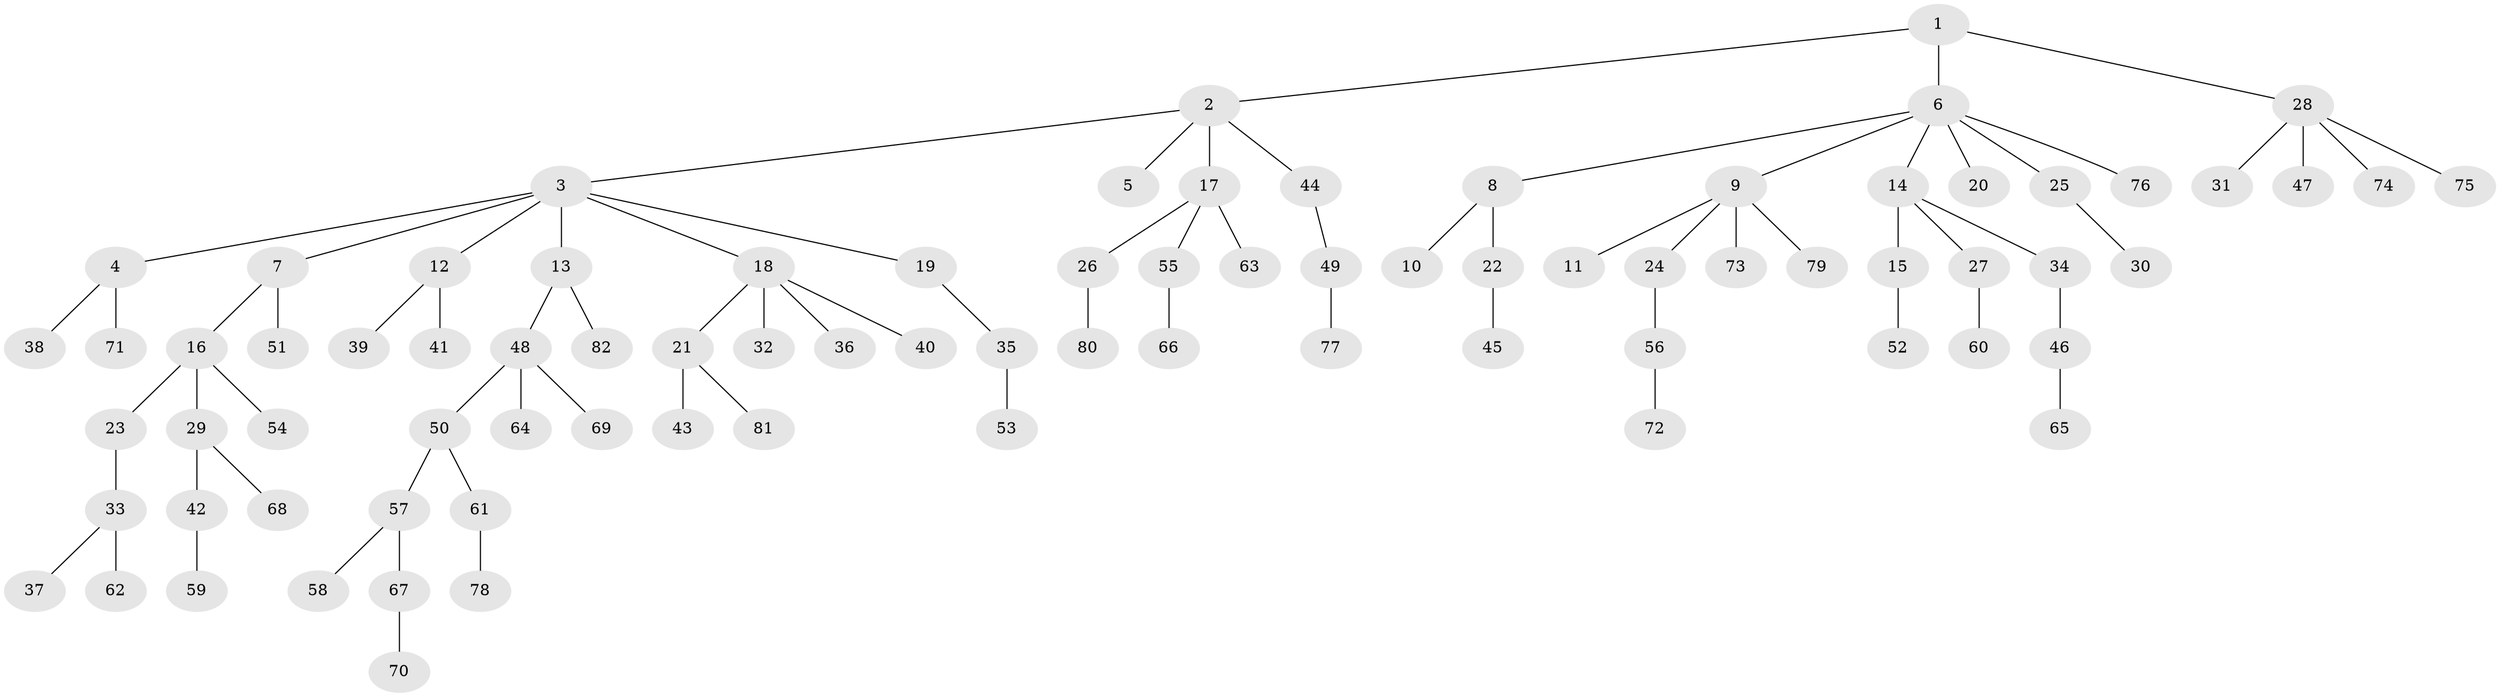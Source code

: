 // Generated by graph-tools (version 1.1) at 2025/53/03/09/25 04:53:45]
// undirected, 82 vertices, 81 edges
graph export_dot {
graph [start="1"]
  node [color=gray90,style=filled];
  1;
  2;
  3;
  4;
  5;
  6;
  7;
  8;
  9;
  10;
  11;
  12;
  13;
  14;
  15;
  16;
  17;
  18;
  19;
  20;
  21;
  22;
  23;
  24;
  25;
  26;
  27;
  28;
  29;
  30;
  31;
  32;
  33;
  34;
  35;
  36;
  37;
  38;
  39;
  40;
  41;
  42;
  43;
  44;
  45;
  46;
  47;
  48;
  49;
  50;
  51;
  52;
  53;
  54;
  55;
  56;
  57;
  58;
  59;
  60;
  61;
  62;
  63;
  64;
  65;
  66;
  67;
  68;
  69;
  70;
  71;
  72;
  73;
  74;
  75;
  76;
  77;
  78;
  79;
  80;
  81;
  82;
  1 -- 2;
  1 -- 6;
  1 -- 28;
  2 -- 3;
  2 -- 5;
  2 -- 17;
  2 -- 44;
  3 -- 4;
  3 -- 7;
  3 -- 12;
  3 -- 13;
  3 -- 18;
  3 -- 19;
  4 -- 38;
  4 -- 71;
  6 -- 8;
  6 -- 9;
  6 -- 14;
  6 -- 20;
  6 -- 25;
  6 -- 76;
  7 -- 16;
  7 -- 51;
  8 -- 10;
  8 -- 22;
  9 -- 11;
  9 -- 24;
  9 -- 73;
  9 -- 79;
  12 -- 39;
  12 -- 41;
  13 -- 48;
  13 -- 82;
  14 -- 15;
  14 -- 27;
  14 -- 34;
  15 -- 52;
  16 -- 23;
  16 -- 29;
  16 -- 54;
  17 -- 26;
  17 -- 55;
  17 -- 63;
  18 -- 21;
  18 -- 32;
  18 -- 36;
  18 -- 40;
  19 -- 35;
  21 -- 43;
  21 -- 81;
  22 -- 45;
  23 -- 33;
  24 -- 56;
  25 -- 30;
  26 -- 80;
  27 -- 60;
  28 -- 31;
  28 -- 47;
  28 -- 74;
  28 -- 75;
  29 -- 42;
  29 -- 68;
  33 -- 37;
  33 -- 62;
  34 -- 46;
  35 -- 53;
  42 -- 59;
  44 -- 49;
  46 -- 65;
  48 -- 50;
  48 -- 64;
  48 -- 69;
  49 -- 77;
  50 -- 57;
  50 -- 61;
  55 -- 66;
  56 -- 72;
  57 -- 58;
  57 -- 67;
  61 -- 78;
  67 -- 70;
}
